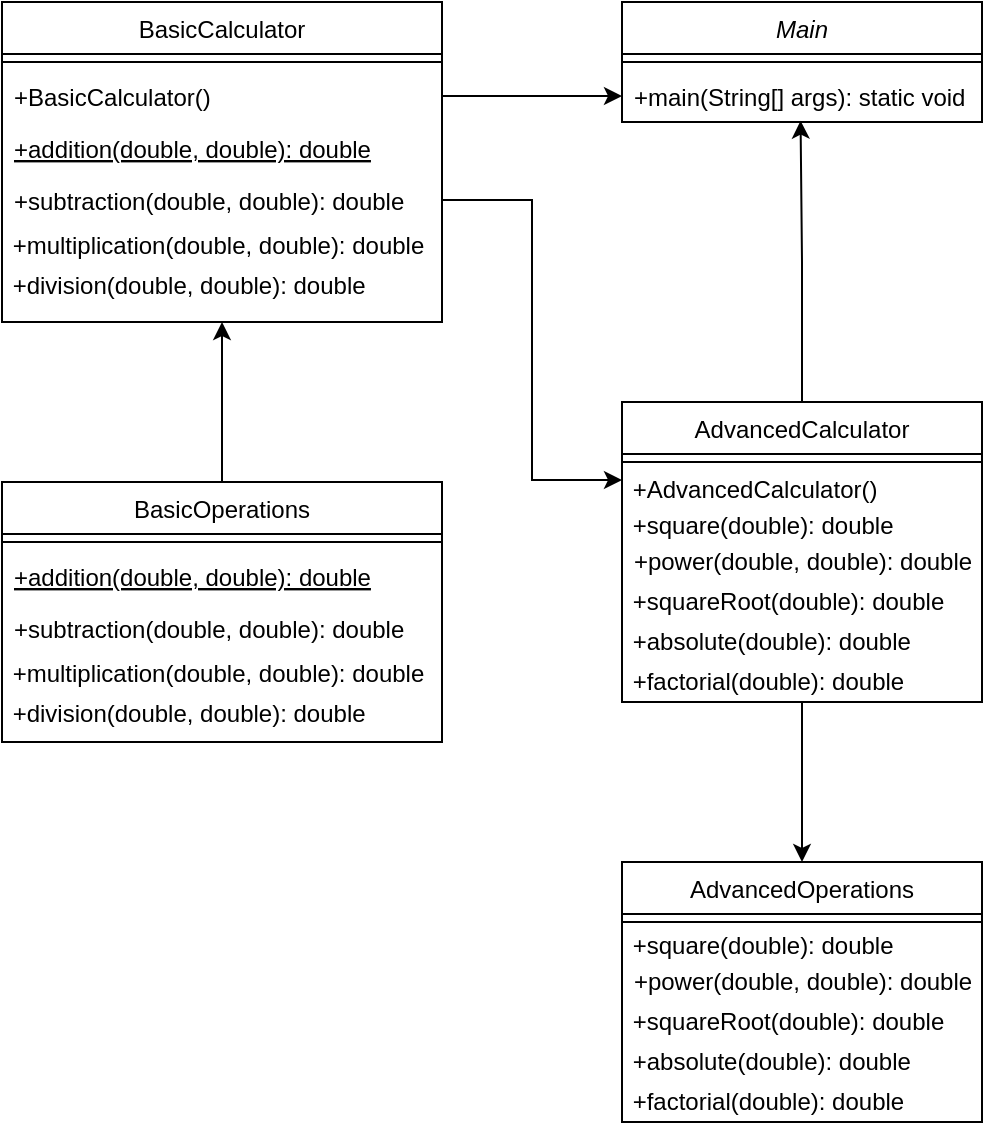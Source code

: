 <mxfile version="14.5.6" type="device"><diagram id="C5RBs43oDa-KdzZeNtuy" name="Page-1"><mxGraphModel dx="1022" dy="469" grid="1" gridSize="10" guides="1" tooltips="1" connect="1" arrows="1" fold="1" page="1" pageScale="1" pageWidth="827" pageHeight="1169" math="0" shadow="0"><root><mxCell id="WIyWlLk6GJQsqaUBKTNV-0"/><mxCell id="WIyWlLk6GJQsqaUBKTNV-1" parent="WIyWlLk6GJQsqaUBKTNV-0"/><mxCell id="zkfFHV4jXpPFQw0GAbJ--0" value="Main" style="swimlane;fontStyle=2;align=center;verticalAlign=top;childLayout=stackLayout;horizontal=1;startSize=26;horizontalStack=0;resizeParent=1;resizeLast=0;collapsible=1;marginBottom=0;rounded=0;shadow=0;strokeWidth=1;" parent="WIyWlLk6GJQsqaUBKTNV-1" vertex="1"><mxGeometry x="550" y="140" width="180" height="60" as="geometry"><mxRectangle x="230" y="140" width="160" height="26" as="alternateBounds"/></mxGeometry></mxCell><mxCell id="zkfFHV4jXpPFQw0GAbJ--4" value="" style="line;html=1;strokeWidth=1;align=left;verticalAlign=middle;spacingTop=-1;spacingLeft=3;spacingRight=3;rotatable=0;labelPosition=right;points=[];portConstraint=eastwest;" parent="zkfFHV4jXpPFQw0GAbJ--0" vertex="1"><mxGeometry y="26" width="180" height="8" as="geometry"/></mxCell><mxCell id="zkfFHV4jXpPFQw0GAbJ--5" value="+main(String[] args): static void&#10;" style="text;align=left;verticalAlign=top;spacingLeft=4;spacingRight=4;overflow=hidden;rotatable=0;points=[[0,0.5],[1,0.5]];portConstraint=eastwest;" parent="zkfFHV4jXpPFQw0GAbJ--0" vertex="1"><mxGeometry y="34" width="180" height="26" as="geometry"/></mxCell><mxCell id="zkfFHV4jXpPFQw0GAbJ--6" value="BasicCalculator" style="swimlane;fontStyle=0;align=center;verticalAlign=top;childLayout=stackLayout;horizontal=1;startSize=26;horizontalStack=0;resizeParent=1;resizeLast=0;collapsible=1;marginBottom=0;rounded=0;shadow=0;strokeWidth=1;" parent="WIyWlLk6GJQsqaUBKTNV-1" vertex="1"><mxGeometry x="240" y="140" width="220" height="160" as="geometry"><mxRectangle x="130" y="380" width="160" height="26" as="alternateBounds"/></mxGeometry></mxCell><mxCell id="zkfFHV4jXpPFQw0GAbJ--9" value="" style="line;html=1;strokeWidth=1;align=left;verticalAlign=middle;spacingTop=-1;spacingLeft=3;spacingRight=3;rotatable=0;labelPosition=right;points=[];portConstraint=eastwest;" parent="zkfFHV4jXpPFQw0GAbJ--6" vertex="1"><mxGeometry y="26" width="220" height="8" as="geometry"/></mxCell><mxCell id="zkfFHV4jXpPFQw0GAbJ--7" value="+BasicCalculator()" style="text;align=left;verticalAlign=top;spacingLeft=4;spacingRight=4;overflow=hidden;rotatable=0;points=[[0,0.5],[1,0.5]];portConstraint=eastwest;" parent="zkfFHV4jXpPFQw0GAbJ--6" vertex="1"><mxGeometry y="34" width="220" height="26" as="geometry"/></mxCell><mxCell id="zkfFHV4jXpPFQw0GAbJ--10" value="+addition(double, double): double" style="text;align=left;verticalAlign=top;spacingLeft=4;spacingRight=4;overflow=hidden;rotatable=0;points=[[0,0.5],[1,0.5]];portConstraint=eastwest;fontStyle=4" parent="zkfFHV4jXpPFQw0GAbJ--6" vertex="1"><mxGeometry y="60" width="220" height="26" as="geometry"/></mxCell><mxCell id="zkfFHV4jXpPFQw0GAbJ--11" value="+subtraction(double, double): double" style="text;align=left;verticalAlign=top;spacingLeft=4;spacingRight=4;overflow=hidden;rotatable=0;points=[[0,0.5],[1,0.5]];portConstraint=eastwest;" parent="zkfFHV4jXpPFQw0GAbJ--6" vertex="1"><mxGeometry y="86" width="220" height="26" as="geometry"/></mxCell><mxCell id="pqPmKg77tpI0VihVElHQ-3" value="&amp;nbsp;+multiplication(double, double): double" style="text;html=1;align=left;verticalAlign=middle;resizable=0;points=[];autosize=1;" vertex="1" parent="zkfFHV4jXpPFQw0GAbJ--6"><mxGeometry y="112" width="220" height="20" as="geometry"/></mxCell><mxCell id="pqPmKg77tpI0VihVElHQ-4" value="&amp;nbsp;+division(double, double): double" style="text;html=1;strokeColor=none;fillColor=none;align=left;verticalAlign=middle;whiteSpace=wrap;rounded=0;" vertex="1" parent="zkfFHV4jXpPFQw0GAbJ--6"><mxGeometry y="132" width="220" height="20" as="geometry"/></mxCell><mxCell id="pqPmKg77tpI0VihVElHQ-29" value="" style="edgeStyle=orthogonalEdgeStyle;rounded=0;orthogonalLoop=1;jettySize=auto;html=1;" edge="1" parent="WIyWlLk6GJQsqaUBKTNV-1" source="zkfFHV4jXpPFQw0GAbJ--13" target="pqPmKg77tpI0VihVElHQ-21"><mxGeometry relative="1" as="geometry"/></mxCell><mxCell id="pqPmKg77tpI0VihVElHQ-37" style="edgeStyle=orthogonalEdgeStyle;rounded=0;orthogonalLoop=1;jettySize=auto;html=1;exitX=0.5;exitY=0;exitDx=0;exitDy=0;entryX=0.496;entryY=0.974;entryDx=0;entryDy=0;entryPerimeter=0;" edge="1" parent="WIyWlLk6GJQsqaUBKTNV-1" source="zkfFHV4jXpPFQw0GAbJ--13" target="zkfFHV4jXpPFQw0GAbJ--5"><mxGeometry relative="1" as="geometry"/></mxCell><mxCell id="zkfFHV4jXpPFQw0GAbJ--13" value="AdvancedCalculator" style="swimlane;fontStyle=0;align=center;verticalAlign=top;childLayout=stackLayout;horizontal=1;startSize=26;horizontalStack=0;resizeParent=1;resizeLast=0;collapsible=1;marginBottom=0;rounded=0;shadow=0;strokeWidth=1;" parent="WIyWlLk6GJQsqaUBKTNV-1" vertex="1"><mxGeometry x="550" y="340" width="180" height="150" as="geometry"><mxRectangle x="340" y="380" width="170" height="26" as="alternateBounds"/></mxGeometry></mxCell><mxCell id="zkfFHV4jXpPFQw0GAbJ--15" value="" style="line;html=1;strokeWidth=1;align=left;verticalAlign=middle;spacingTop=-1;spacingLeft=3;spacingRight=3;rotatable=0;labelPosition=right;points=[];portConstraint=eastwest;" parent="zkfFHV4jXpPFQw0GAbJ--13" vertex="1"><mxGeometry y="26" width="180" height="8" as="geometry"/></mxCell><mxCell id="pqPmKg77tpI0VihVElHQ-14" value="&amp;nbsp;+AdvancedCalculator()" style="text;html=1;strokeColor=none;fillColor=none;align=left;verticalAlign=middle;whiteSpace=wrap;rounded=0;" vertex="1" parent="zkfFHV4jXpPFQw0GAbJ--13"><mxGeometry y="34" width="180" height="20" as="geometry"/></mxCell><mxCell id="pqPmKg77tpI0VihVElHQ-15" value="&amp;nbsp;+square(double): double" style="text;html=1;strokeColor=none;fillColor=none;align=left;verticalAlign=middle;whiteSpace=wrap;rounded=0;" vertex="1" parent="zkfFHV4jXpPFQw0GAbJ--13"><mxGeometry y="54" width="180" height="16" as="geometry"/></mxCell><mxCell id="pqPmKg77tpI0VihVElHQ-16" value="&lt;div style=&quot;text-align: left&quot;&gt;&lt;span&gt;+power(double, double): double&lt;/span&gt;&lt;/div&gt;" style="text;html=1;align=center;verticalAlign=middle;resizable=0;points=[];autosize=1;" vertex="1" parent="zkfFHV4jXpPFQw0GAbJ--13"><mxGeometry y="70" width="180" height="20" as="geometry"/></mxCell><mxCell id="pqPmKg77tpI0VihVElHQ-17" value="&amp;nbsp;+squareRoot(double): double" style="text;html=1;strokeColor=none;fillColor=none;align=left;verticalAlign=middle;whiteSpace=wrap;rounded=0;" vertex="1" parent="zkfFHV4jXpPFQw0GAbJ--13"><mxGeometry y="90" width="180" height="20" as="geometry"/></mxCell><mxCell id="pqPmKg77tpI0VihVElHQ-18" value="&amp;nbsp;+absolute(double): double" style="text;html=1;strokeColor=none;fillColor=none;align=left;verticalAlign=middle;whiteSpace=wrap;rounded=0;" vertex="1" parent="zkfFHV4jXpPFQw0GAbJ--13"><mxGeometry y="110" width="180" height="20" as="geometry"/></mxCell><mxCell id="pqPmKg77tpI0VihVElHQ-19" value="&amp;nbsp;+factorial(double): double" style="text;html=1;strokeColor=none;fillColor=none;align=left;verticalAlign=middle;whiteSpace=wrap;rounded=0;" vertex="1" parent="zkfFHV4jXpPFQw0GAbJ--13"><mxGeometry y="130" width="180" height="20" as="geometry"/></mxCell><mxCell id="pqPmKg77tpI0VihVElHQ-30" style="edgeStyle=orthogonalEdgeStyle;rounded=0;orthogonalLoop=1;jettySize=auto;html=1;exitX=0.5;exitY=0;exitDx=0;exitDy=0;entryX=0.5;entryY=1;entryDx=0;entryDy=0;" edge="1" parent="WIyWlLk6GJQsqaUBKTNV-1" source="pqPmKg77tpI0VihVElHQ-6" target="zkfFHV4jXpPFQw0GAbJ--6"><mxGeometry relative="1" as="geometry"><Array as="points"><mxPoint x="350" y="340"/><mxPoint x="350" y="340"/></Array></mxGeometry></mxCell><mxCell id="pqPmKg77tpI0VihVElHQ-6" value="BasicOperations" style="swimlane;fontStyle=0;align=center;verticalAlign=top;childLayout=stackLayout;horizontal=1;startSize=26;horizontalStack=0;resizeParent=1;resizeLast=0;collapsible=1;marginBottom=0;rounded=0;shadow=0;strokeWidth=1;" vertex="1" parent="WIyWlLk6GJQsqaUBKTNV-1"><mxGeometry x="240" y="380" width="220" height="130" as="geometry"><mxRectangle x="130" y="380" width="160" height="26" as="alternateBounds"/></mxGeometry></mxCell><mxCell id="pqPmKg77tpI0VihVElHQ-7" value="" style="line;html=1;strokeWidth=1;align=left;verticalAlign=middle;spacingTop=-1;spacingLeft=3;spacingRight=3;rotatable=0;labelPosition=right;points=[];portConstraint=eastwest;" vertex="1" parent="pqPmKg77tpI0VihVElHQ-6"><mxGeometry y="26" width="220" height="8" as="geometry"/></mxCell><mxCell id="pqPmKg77tpI0VihVElHQ-9" value="+addition(double, double): double" style="text;align=left;verticalAlign=top;spacingLeft=4;spacingRight=4;overflow=hidden;rotatable=0;points=[[0,0.5],[1,0.5]];portConstraint=eastwest;fontStyle=4" vertex="1" parent="pqPmKg77tpI0VihVElHQ-6"><mxGeometry y="34" width="220" height="26" as="geometry"/></mxCell><mxCell id="pqPmKg77tpI0VihVElHQ-10" value="+subtraction(double, double): double" style="text;align=left;verticalAlign=top;spacingLeft=4;spacingRight=4;overflow=hidden;rotatable=0;points=[[0,0.5],[1,0.5]];portConstraint=eastwest;" vertex="1" parent="pqPmKg77tpI0VihVElHQ-6"><mxGeometry y="60" width="220" height="26" as="geometry"/></mxCell><mxCell id="pqPmKg77tpI0VihVElHQ-11" value="&amp;nbsp;+multiplication(double, double): double" style="text;html=1;align=left;verticalAlign=middle;resizable=0;points=[];autosize=1;" vertex="1" parent="pqPmKg77tpI0VihVElHQ-6"><mxGeometry y="86" width="220" height="20" as="geometry"/></mxCell><mxCell id="pqPmKg77tpI0VihVElHQ-12" value="&amp;nbsp;+division(double, double): double" style="text;html=1;strokeColor=none;fillColor=none;align=left;verticalAlign=middle;whiteSpace=wrap;rounded=0;" vertex="1" parent="pqPmKg77tpI0VihVElHQ-6"><mxGeometry y="106" width="220" height="20" as="geometry"/></mxCell><mxCell id="pqPmKg77tpI0VihVElHQ-21" value="AdvancedOperations" style="swimlane;fontStyle=0;align=center;verticalAlign=top;childLayout=stackLayout;horizontal=1;startSize=26;horizontalStack=0;resizeParent=1;resizeLast=0;collapsible=1;marginBottom=0;rounded=0;shadow=0;strokeWidth=1;" vertex="1" parent="WIyWlLk6GJQsqaUBKTNV-1"><mxGeometry x="550" y="570" width="180" height="130" as="geometry"><mxRectangle x="340" y="380" width="170" height="26" as="alternateBounds"/></mxGeometry></mxCell><mxCell id="pqPmKg77tpI0VihVElHQ-22" value="" style="line;html=1;strokeWidth=1;align=left;verticalAlign=middle;spacingTop=-1;spacingLeft=3;spacingRight=3;rotatable=0;labelPosition=right;points=[];portConstraint=eastwest;" vertex="1" parent="pqPmKg77tpI0VihVElHQ-21"><mxGeometry y="26" width="180" height="8" as="geometry"/></mxCell><mxCell id="pqPmKg77tpI0VihVElHQ-24" value="&amp;nbsp;+square(double): double" style="text;html=1;strokeColor=none;fillColor=none;align=left;verticalAlign=middle;whiteSpace=wrap;rounded=0;" vertex="1" parent="pqPmKg77tpI0VihVElHQ-21"><mxGeometry y="34" width="180" height="16" as="geometry"/></mxCell><mxCell id="pqPmKg77tpI0VihVElHQ-25" value="&lt;div style=&quot;text-align: left&quot;&gt;&lt;span&gt;+power(double, double): double&lt;/span&gt;&lt;/div&gt;" style="text;html=1;align=center;verticalAlign=middle;resizable=0;points=[];autosize=1;" vertex="1" parent="pqPmKg77tpI0VihVElHQ-21"><mxGeometry y="50" width="180" height="20" as="geometry"/></mxCell><mxCell id="pqPmKg77tpI0VihVElHQ-26" value="&amp;nbsp;+squareRoot(double): double" style="text;html=1;strokeColor=none;fillColor=none;align=left;verticalAlign=middle;whiteSpace=wrap;rounded=0;" vertex="1" parent="pqPmKg77tpI0VihVElHQ-21"><mxGeometry y="70" width="180" height="20" as="geometry"/></mxCell><mxCell id="pqPmKg77tpI0VihVElHQ-27" value="&amp;nbsp;+absolute(double): double" style="text;html=1;strokeColor=none;fillColor=none;align=left;verticalAlign=middle;whiteSpace=wrap;rounded=0;" vertex="1" parent="pqPmKg77tpI0VihVElHQ-21"><mxGeometry y="90" width="180" height="20" as="geometry"/></mxCell><mxCell id="pqPmKg77tpI0VihVElHQ-28" value="&amp;nbsp;+factorial(double): double" style="text;html=1;strokeColor=none;fillColor=none;align=left;verticalAlign=middle;whiteSpace=wrap;rounded=0;" vertex="1" parent="pqPmKg77tpI0VihVElHQ-21"><mxGeometry y="110" width="180" height="20" as="geometry"/></mxCell><mxCell id="pqPmKg77tpI0VihVElHQ-38" style="edgeStyle=orthogonalEdgeStyle;rounded=0;orthogonalLoop=1;jettySize=auto;html=1;exitX=1;exitY=0.5;exitDx=0;exitDy=0;entryX=0;entryY=0.5;entryDx=0;entryDy=0;" edge="1" parent="WIyWlLk6GJQsqaUBKTNV-1" source="zkfFHV4jXpPFQw0GAbJ--7" target="zkfFHV4jXpPFQw0GAbJ--5"><mxGeometry relative="1" as="geometry"/></mxCell><mxCell id="pqPmKg77tpI0VihVElHQ-39" style="edgeStyle=orthogonalEdgeStyle;rounded=0;orthogonalLoop=1;jettySize=auto;html=1;exitX=1;exitY=0.5;exitDx=0;exitDy=0;entryX=0;entryY=0.25;entryDx=0;entryDy=0;" edge="1" parent="WIyWlLk6GJQsqaUBKTNV-1" source="zkfFHV4jXpPFQw0GAbJ--11" target="pqPmKg77tpI0VihVElHQ-14"><mxGeometry relative="1" as="geometry"/></mxCell></root></mxGraphModel></diagram></mxfile>